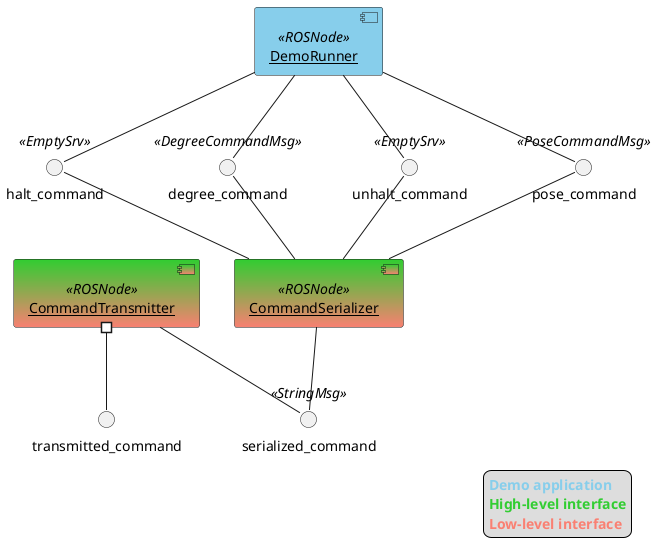 @startuml

interface halt_command <<EmptySrv>>
interface degree_command <<DegreeCommandMsg>>
interface unhalt_command <<EmptySrv>>
interface pose_command <<PoseCommandMsg>>
interface transmitted_command
interface serialized_command <<StringMsg>>

component "<u>DemoRunner</u>" <<ROSNode>> as DemoRunner #SkyBlue
component "<u>CommandSerializer</u>" <<ROSNode>> as CommandSerializer #LimeGreen-Salmon
component "<u>CommandTransmitter</u>" <<ROSNode>> as CommandTransmitter #LimeGreen-Salmon

DemoRunner -- halt_command
DemoRunner -- degree_command
DemoRunner -- unhalt_command
DemoRunner -- pose_command
halt_command -- CommandSerializer
unhalt_command -- CommandSerializer
pose_command -- CommandSerializer
degree_command -- CommandSerializer
CommandTransmitter #-- transmitted_command
CommandSerializer -- serialized_command
serialized_command -up- CommandTransmitter

legend right
  <b><color:SkyBlue>Demo application</color></b>
  <b><color:LimeGreen>High-level interface</color></b>
  <b><color:Salmon>Low-level interface</color></b>
endlegend

@enduml
